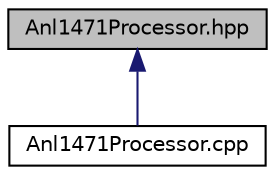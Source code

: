 digraph "Anl1471Processor.hpp"
{
  edge [fontname="Helvetica",fontsize="10",labelfontname="Helvetica",labelfontsize="10"];
  node [fontname="Helvetica",fontsize="10",shape=record];
  Node1 [label="Anl1471Processor.hpp",height=0.2,width=0.4,color="black", fillcolor="grey75", style="filled", fontcolor="black"];
  Node1 -> Node2 [dir="back",color="midnightblue",fontsize="10",style="solid",fontname="Helvetica"];
  Node2 [label="Anl1471Processor.cpp",height=0.2,width=0.4,color="black", fillcolor="white", style="filled",URL="$d6/df5/_anl1471_processor_8cpp.html",tooltip="A class to process data from ANL1471 experiment using VANDLE. "];
}
